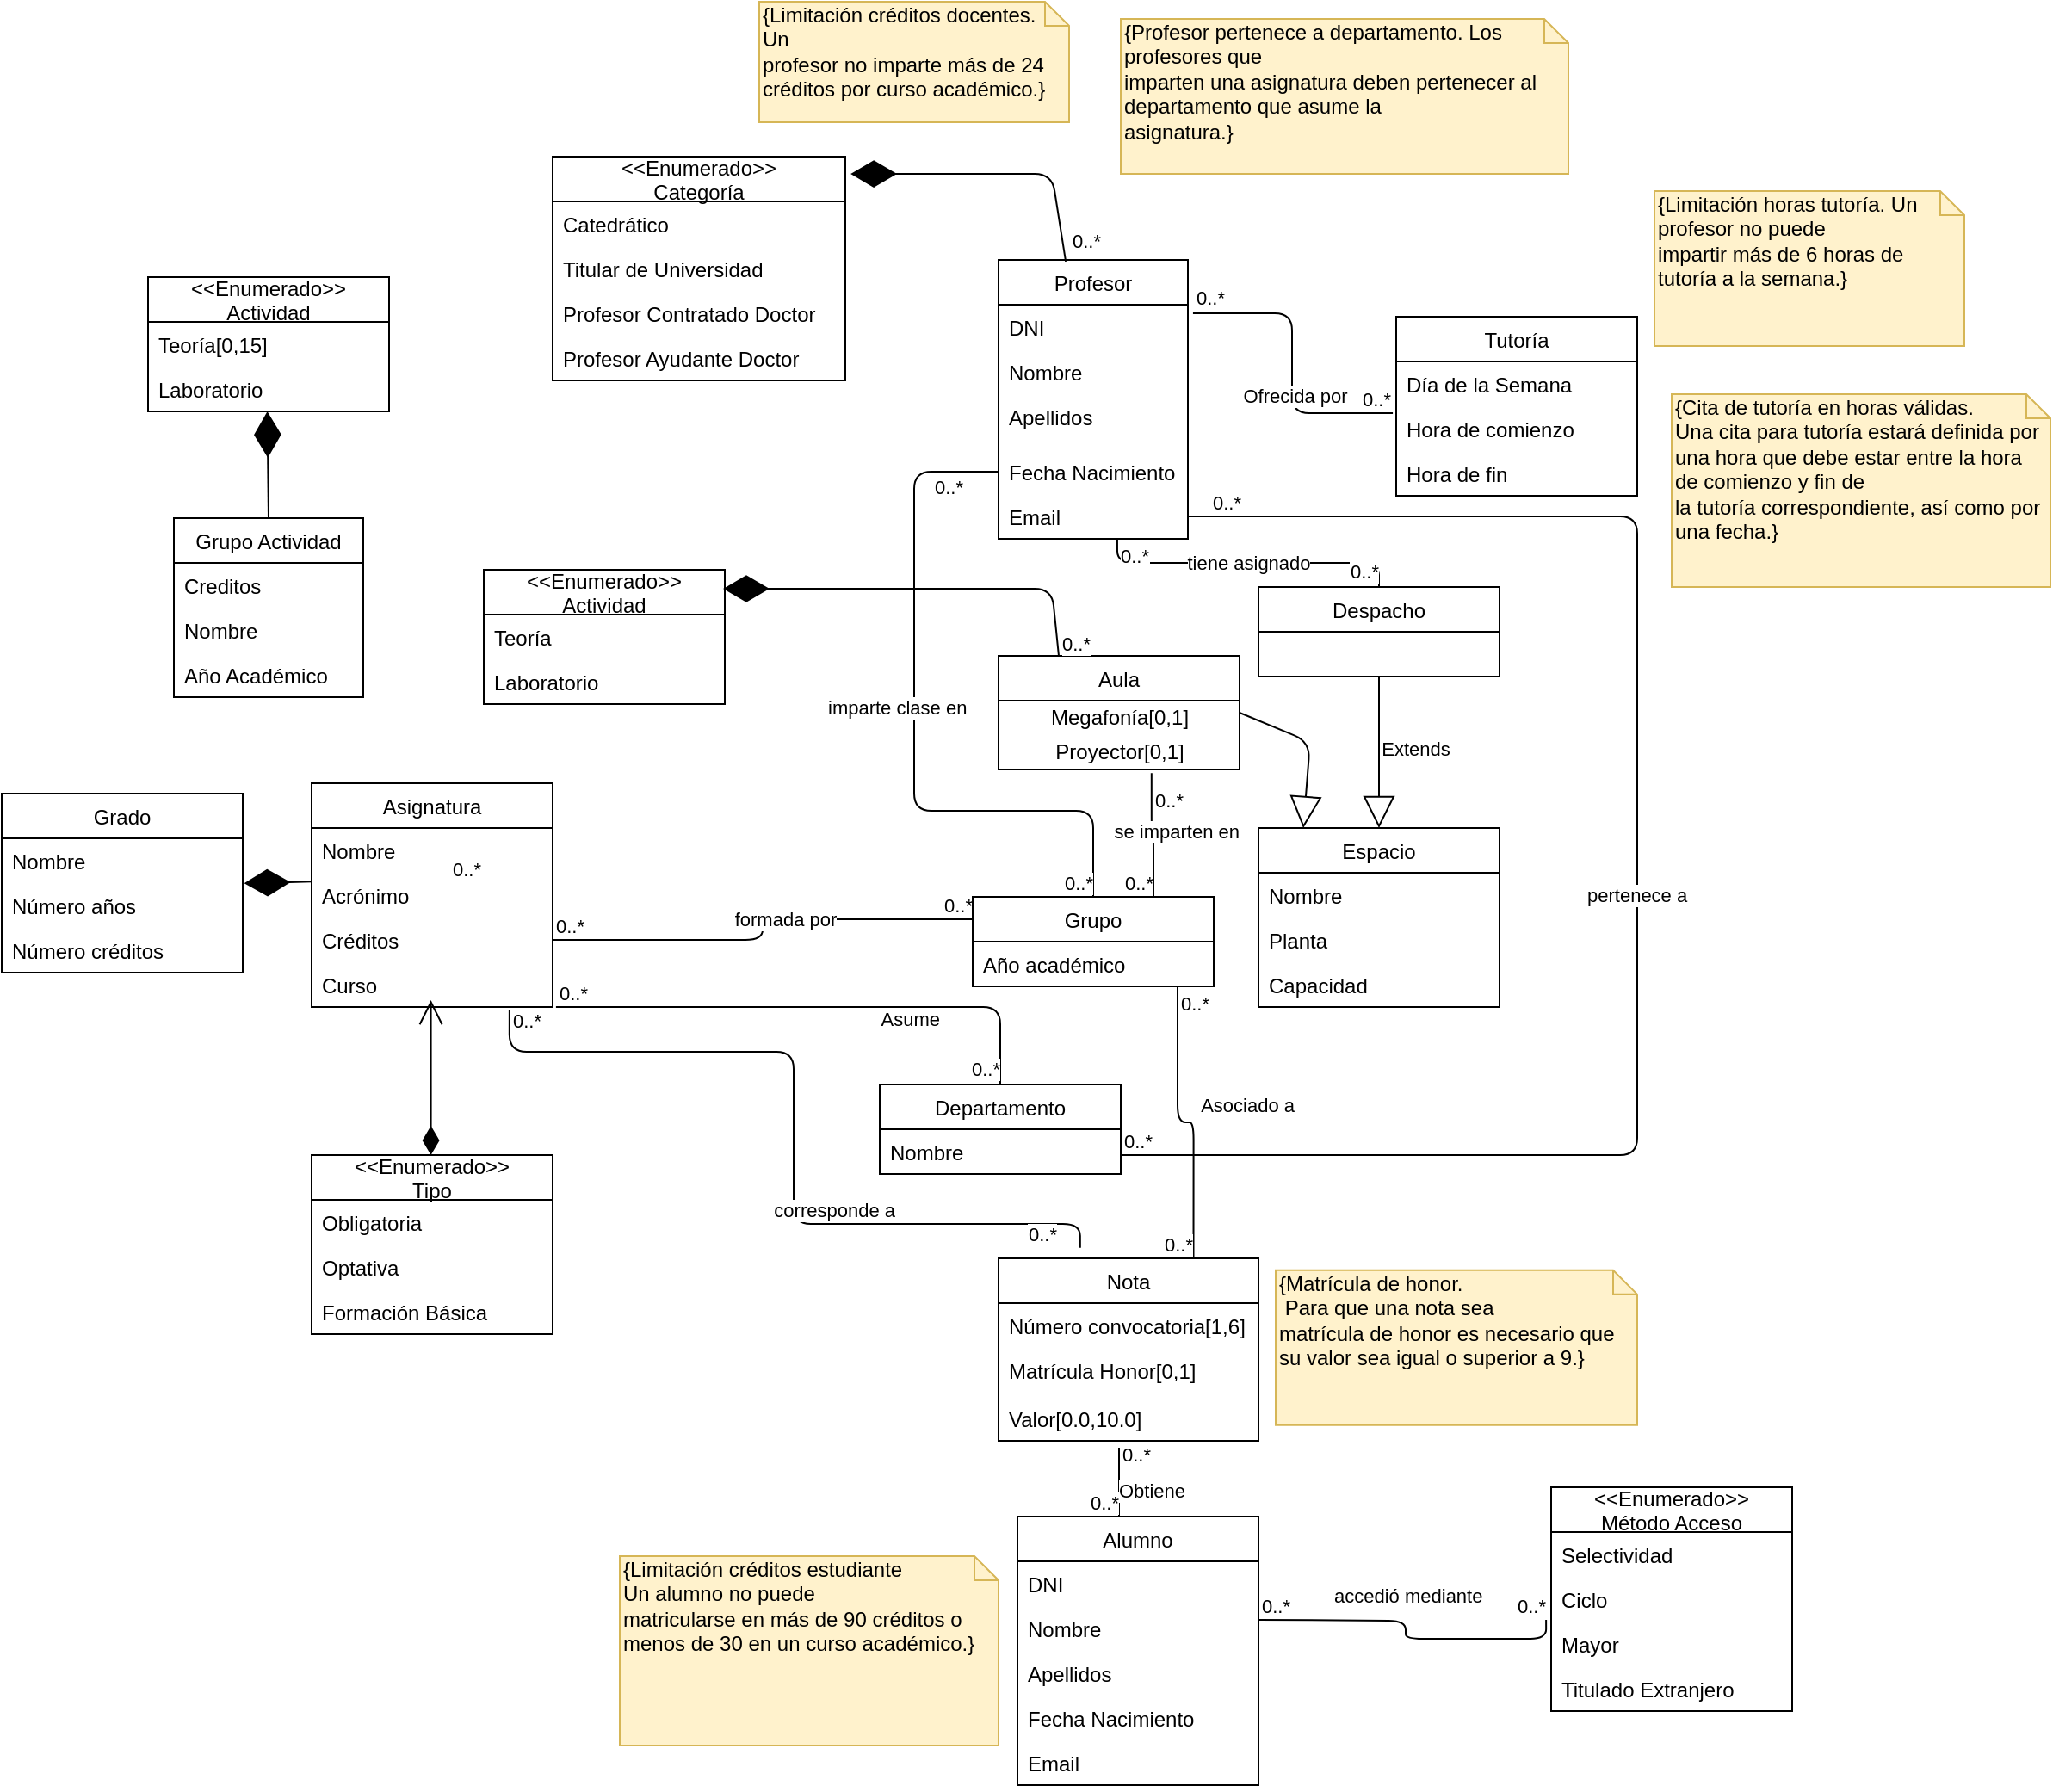 <mxfile version="13.8.0" type="github">
  <diagram id="QEgc3vgryEYt_oSjoKBz" name="Page-1">
    <mxGraphModel dx="2097" dy="2649" grid="1" gridSize="10" guides="1" tooltips="1" connect="1" arrows="1" fold="1" page="1" pageScale="1" pageWidth="827" pageHeight="1169" math="0" shadow="0">
      <root>
        <mxCell id="0" />
        <mxCell id="1" parent="0" />
        <mxCell id="kQikg4JIYIptDzOeMj-X-1" value="Profesor" style="swimlane;fontStyle=0;childLayout=stackLayout;horizontal=1;startSize=26;fillColor=none;horizontalStack=0;resizeParent=1;resizeParentMax=0;resizeLast=0;collapsible=1;marginBottom=0;" vertex="1" parent="1">
          <mxGeometry x="359" y="80" width="110" height="162" as="geometry">
            <mxRectangle x="359" y="80" width="80" height="26" as="alternateBounds" />
          </mxGeometry>
        </mxCell>
        <mxCell id="kQikg4JIYIptDzOeMj-X-2" value="DNI" style="text;strokeColor=none;fillColor=none;align=left;verticalAlign=top;spacingLeft=4;spacingRight=4;overflow=hidden;rotatable=0;points=[[0,0.5],[1,0.5]];portConstraint=eastwest;" vertex="1" parent="kQikg4JIYIptDzOeMj-X-1">
          <mxGeometry y="26" width="110" height="26" as="geometry" />
        </mxCell>
        <mxCell id="kQikg4JIYIptDzOeMj-X-3" value="Nombre" style="text;strokeColor=none;fillColor=none;align=left;verticalAlign=top;spacingLeft=4;spacingRight=4;overflow=hidden;rotatable=0;points=[[0,0.5],[1,0.5]];portConstraint=eastwest;" vertex="1" parent="kQikg4JIYIptDzOeMj-X-1">
          <mxGeometry y="52" width="110" height="26" as="geometry" />
        </mxCell>
        <mxCell id="kQikg4JIYIptDzOeMj-X-4" value="Apellidos&#xa;" style="text;strokeColor=none;fillColor=none;align=left;verticalAlign=top;spacingLeft=4;spacingRight=4;overflow=hidden;rotatable=0;points=[[0,0.5],[1,0.5]];portConstraint=eastwest;" vertex="1" parent="kQikg4JIYIptDzOeMj-X-1">
          <mxGeometry y="78" width="110" height="32" as="geometry" />
        </mxCell>
        <mxCell id="kQikg4JIYIptDzOeMj-X-12" value="Fecha Nacimiento" style="text;strokeColor=none;fillColor=none;align=left;verticalAlign=top;spacingLeft=4;spacingRight=4;overflow=hidden;rotatable=0;points=[[0,0.5],[1,0.5]];portConstraint=eastwest;" vertex="1" parent="kQikg4JIYIptDzOeMj-X-1">
          <mxGeometry y="110" width="110" height="26" as="geometry" />
        </mxCell>
        <mxCell id="kQikg4JIYIptDzOeMj-X-13" value="Email&#xa;" style="text;strokeColor=none;fillColor=none;align=left;verticalAlign=top;spacingLeft=4;spacingRight=4;overflow=hidden;rotatable=0;points=[[0,0.5],[1,0.5]];portConstraint=eastwest;" vertex="1" parent="kQikg4JIYIptDzOeMj-X-1">
          <mxGeometry y="136" width="110" height="26" as="geometry" />
        </mxCell>
        <mxCell id="kQikg4JIYIptDzOeMj-X-7" value="Tutoría" style="swimlane;fontStyle=0;childLayout=stackLayout;horizontal=1;startSize=26;fillColor=none;horizontalStack=0;resizeParent=1;resizeParentMax=0;resizeLast=0;collapsible=1;marginBottom=0;" vertex="1" parent="1">
          <mxGeometry x="590" y="113" width="140" height="104" as="geometry">
            <mxRectangle x="590" y="113" width="70" height="26" as="alternateBounds" />
          </mxGeometry>
        </mxCell>
        <mxCell id="kQikg4JIYIptDzOeMj-X-8" value="Día de la Semana" style="text;strokeColor=none;fillColor=none;align=left;verticalAlign=top;spacingLeft=4;spacingRight=4;overflow=hidden;rotatable=0;points=[[0,0.5],[1,0.5]];portConstraint=eastwest;" vertex="1" parent="kQikg4JIYIptDzOeMj-X-7">
          <mxGeometry y="26" width="140" height="26" as="geometry" />
        </mxCell>
        <mxCell id="kQikg4JIYIptDzOeMj-X-9" value="Hora de comienzo" style="text;strokeColor=none;fillColor=none;align=left;verticalAlign=top;spacingLeft=4;spacingRight=4;overflow=hidden;rotatable=0;points=[[0,0.5],[1,0.5]];portConstraint=eastwest;" vertex="1" parent="kQikg4JIYIptDzOeMj-X-7">
          <mxGeometry y="52" width="140" height="26" as="geometry" />
        </mxCell>
        <mxCell id="kQikg4JIYIptDzOeMj-X-10" value="Hora de fin" style="text;strokeColor=none;fillColor=none;align=left;verticalAlign=top;spacingLeft=4;spacingRight=4;overflow=hidden;rotatable=0;points=[[0,0.5],[1,0.5]];portConstraint=eastwest;" vertex="1" parent="kQikg4JIYIptDzOeMj-X-7">
          <mxGeometry y="78" width="140" height="26" as="geometry" />
        </mxCell>
        <mxCell id="kQikg4JIYIptDzOeMj-X-29" value="" style="endArrow=none;html=1;edgeStyle=orthogonalEdgeStyle;exitX=1.027;exitY=0.192;exitDx=0;exitDy=0;exitPerimeter=0;entryX=-0.014;entryY=0.154;entryDx=0;entryDy=0;entryPerimeter=0;" edge="1" parent="1" source="kQikg4JIYIptDzOeMj-X-2" target="kQikg4JIYIptDzOeMj-X-9">
          <mxGeometry relative="1" as="geometry">
            <mxPoint x="370" y="300" as="sourcePoint" />
            <mxPoint x="530" y="300" as="targetPoint" />
          </mxGeometry>
        </mxCell>
        <mxCell id="kQikg4JIYIptDzOeMj-X-30" value="0..*&lt;br&gt;" style="edgeLabel;resizable=0;html=1;align=left;verticalAlign=bottom;" connectable="0" vertex="1" parent="kQikg4JIYIptDzOeMj-X-29">
          <mxGeometry x="-1" relative="1" as="geometry" />
        </mxCell>
        <mxCell id="kQikg4JIYIptDzOeMj-X-31" value="0..*" style="edgeLabel;resizable=0;html=1;align=right;verticalAlign=bottom;" connectable="0" vertex="1" parent="kQikg4JIYIptDzOeMj-X-29">
          <mxGeometry x="1" relative="1" as="geometry" />
        </mxCell>
        <mxCell id="kQikg4JIYIptDzOeMj-X-32" value="Ofrecida por&lt;br&gt;" style="edgeLabel;html=1;align=center;verticalAlign=middle;resizable=0;points=[];" vertex="1" connectable="0" parent="kQikg4JIYIptDzOeMj-X-29">
          <mxGeometry x="0.212" y="1" relative="1" as="geometry">
            <mxPoint as="offset" />
          </mxGeometry>
        </mxCell>
        <mxCell id="kQikg4JIYIptDzOeMj-X-42" value="Extends" style="endArrow=block;endSize=16;endFill=0;html=1;exitX=0.5;exitY=1;exitDx=0;exitDy=0;entryX=0.5;entryY=0;entryDx=0;entryDy=0;" edge="1" parent="1" source="kQikg4JIYIptDzOeMj-X-38" target="kQikg4JIYIptDzOeMj-X-33">
          <mxGeometry x="0.167" y="23" width="160" relative="1" as="geometry">
            <mxPoint x="340" y="280" as="sourcePoint" />
            <mxPoint x="429" y="430" as="targetPoint" />
            <Array as="points">
              <mxPoint x="580" y="360" />
            </Array>
            <mxPoint x="-2" y="-10" as="offset" />
          </mxGeometry>
        </mxCell>
        <mxCell id="kQikg4JIYIptDzOeMj-X-59" value="&lt;span style=&quot;font-family: &amp;#34;helvetica&amp;#34; ; text-align: left&quot;&gt;tiene asignado&lt;br&gt;&lt;/span&gt;" style="endArrow=none;html=1;edgeStyle=orthogonalEdgeStyle;entryX=0.5;entryY=0;entryDx=0;entryDy=0;exitX=0.627;exitY=1;exitDx=0;exitDy=0;exitPerimeter=0;" edge="1" parent="1" source="kQikg4JIYIptDzOeMj-X-13" target="kQikg4JIYIptDzOeMj-X-38">
          <mxGeometry relative="1" as="geometry">
            <mxPoint x="340" y="280" as="sourcePoint" />
            <mxPoint x="500" y="280" as="targetPoint" />
          </mxGeometry>
        </mxCell>
        <mxCell id="kQikg4JIYIptDzOeMj-X-60" value="0..*" style="edgeLabel;resizable=0;html=1;align=left;verticalAlign=bottom;" connectable="0" vertex="1" parent="kQikg4JIYIptDzOeMj-X-59">
          <mxGeometry x="-1" relative="1" as="geometry">
            <mxPoint y="18" as="offset" />
          </mxGeometry>
        </mxCell>
        <mxCell id="kQikg4JIYIptDzOeMj-X-61" value="0..*" style="edgeLabel;resizable=0;html=1;align=right;verticalAlign=bottom;" connectable="0" vertex="1" parent="kQikg4JIYIptDzOeMj-X-59">
          <mxGeometry x="1" relative="1" as="geometry" />
        </mxCell>
        <mxCell id="kQikg4JIYIptDzOeMj-X-99" value="" style="endArrow=block;endSize=16;endFill=0;html=1;exitX=1;exitY=0.5;exitDx=0;exitDy=0;entryX=0.186;entryY=0;entryDx=0;entryDy=0;entryPerimeter=0;" edge="1" parent="1" source="kQikg4JIYIptDzOeMj-X-51" target="kQikg4JIYIptDzOeMj-X-33">
          <mxGeometry x="0.212" y="-31" width="160" relative="1" as="geometry">
            <mxPoint x="240" y="400" as="sourcePoint" />
            <mxPoint x="290" y="400.5" as="targetPoint" />
            <Array as="points">
              <mxPoint x="540" y="360" />
            </Array>
            <mxPoint as="offset" />
          </mxGeometry>
        </mxCell>
        <mxCell id="kQikg4JIYIptDzOeMj-X-65" value="&lt;&lt;Enumerado&gt;&gt;&#xa;Actividad" style="swimlane;fontStyle=0;childLayout=stackLayout;horizontal=1;startSize=26;fillColor=none;horizontalStack=0;resizeParent=1;resizeParentMax=0;resizeLast=0;collapsible=1;marginBottom=0;" vertex="1" parent="1">
          <mxGeometry x="60" y="260" width="140" height="78" as="geometry" />
        </mxCell>
        <mxCell id="kQikg4JIYIptDzOeMj-X-66" value="Teoría" style="text;strokeColor=none;fillColor=none;align=left;verticalAlign=top;spacingLeft=4;spacingRight=4;overflow=hidden;rotatable=0;points=[[0,0.5],[1,0.5]];portConstraint=eastwest;" vertex="1" parent="kQikg4JIYIptDzOeMj-X-65">
          <mxGeometry y="26" width="140" height="26" as="geometry" />
        </mxCell>
        <mxCell id="kQikg4JIYIptDzOeMj-X-67" value="Laboratorio" style="text;strokeColor=none;fillColor=none;align=left;verticalAlign=top;spacingLeft=4;spacingRight=4;overflow=hidden;rotatable=0;points=[[0,0.5],[1,0.5]];portConstraint=eastwest;" vertex="1" parent="kQikg4JIYIptDzOeMj-X-65">
          <mxGeometry y="52" width="140" height="26" as="geometry" />
        </mxCell>
        <mxCell id="kQikg4JIYIptDzOeMj-X-100" value="" style="endArrow=diamondThin;endFill=1;endSize=24;html=1;entryX=0.993;entryY=0.141;entryDx=0;entryDy=0;entryPerimeter=0;exitX=0.25;exitY=0;exitDx=0;exitDy=0;" edge="1" parent="1" source="kQikg4JIYIptDzOeMj-X-51" target="kQikg4JIYIptDzOeMj-X-65">
          <mxGeometry width="160" relative="1" as="geometry">
            <mxPoint x="420" y="271" as="sourcePoint" />
            <mxPoint x="200" y="310" as="targetPoint" />
            <Array as="points">
              <mxPoint x="390" y="271" />
            </Array>
          </mxGeometry>
        </mxCell>
        <mxCell id="kQikg4JIYIptDzOeMj-X-38" value="Despacho" style="swimlane;fontStyle=0;childLayout=stackLayout;horizontal=1;startSize=26;fillColor=none;horizontalStack=0;resizeParent=1;resizeParentMax=0;resizeLast=0;collapsible=1;marginBottom=0;" vertex="1" parent="1">
          <mxGeometry x="510" y="270" width="140" height="52" as="geometry" />
        </mxCell>
        <mxCell id="kQikg4JIYIptDzOeMj-X-33" value="Espacio" style="swimlane;fontStyle=0;childLayout=stackLayout;horizontal=1;startSize=26;fillColor=none;horizontalStack=0;resizeParent=1;resizeParentMax=0;resizeLast=0;collapsible=1;marginBottom=0;" vertex="1" parent="1">
          <mxGeometry x="510" y="410" width="140" height="104" as="geometry">
            <mxRectangle x="359" y="440" width="80" height="26" as="alternateBounds" />
          </mxGeometry>
        </mxCell>
        <mxCell id="kQikg4JIYIptDzOeMj-X-35" value="Nombre" style="text;strokeColor=none;fillColor=none;align=left;verticalAlign=top;spacingLeft=4;spacingRight=4;overflow=hidden;rotatable=0;points=[[0,0.5],[1,0.5]];portConstraint=eastwest;" vertex="1" parent="kQikg4JIYIptDzOeMj-X-33">
          <mxGeometry y="26" width="140" height="26" as="geometry" />
        </mxCell>
        <mxCell id="kQikg4JIYIptDzOeMj-X-34" value="Planta" style="text;strokeColor=none;fillColor=none;align=left;verticalAlign=top;spacingLeft=4;spacingRight=4;overflow=hidden;rotatable=0;points=[[0,0.5],[1,0.5]];portConstraint=eastwest;" vertex="1" parent="kQikg4JIYIptDzOeMj-X-33">
          <mxGeometry y="52" width="140" height="26" as="geometry" />
        </mxCell>
        <mxCell id="kQikg4JIYIptDzOeMj-X-36" value="Capacidad&#xa;" style="text;strokeColor=none;fillColor=none;align=left;verticalAlign=top;spacingLeft=4;spacingRight=4;overflow=hidden;rotatable=0;points=[[0,0.5],[1,0.5]];portConstraint=eastwest;" vertex="1" parent="kQikg4JIYIptDzOeMj-X-33">
          <mxGeometry y="78" width="140" height="26" as="geometry" />
        </mxCell>
        <mxCell id="kQikg4JIYIptDzOeMj-X-51" value="Aula" style="swimlane;fontStyle=0;childLayout=stackLayout;horizontal=1;startSize=26;fillColor=none;horizontalStack=0;resizeParent=1;resizeParentMax=0;resizeLast=0;collapsible=1;marginBottom=0;" vertex="1" parent="1">
          <mxGeometry x="359" y="310" width="140" height="66" as="geometry" />
        </mxCell>
        <mxCell id="kQikg4JIYIptDzOeMj-X-103" value="Megafonía[0,1]" style="text;html=1;align=center;verticalAlign=middle;resizable=0;points=[];autosize=1;" vertex="1" parent="kQikg4JIYIptDzOeMj-X-51">
          <mxGeometry y="26" width="140" height="20" as="geometry" />
        </mxCell>
        <mxCell id="kQikg4JIYIptDzOeMj-X-104" value="Proyector[0,1]" style="text;html=1;align=center;verticalAlign=middle;resizable=0;points=[];autosize=1;" vertex="1" parent="kQikg4JIYIptDzOeMj-X-51">
          <mxGeometry y="46" width="140" height="20" as="geometry" />
        </mxCell>
        <mxCell id="kQikg4JIYIptDzOeMj-X-106" value="&lt;div style=&quot;text-align: left&quot;&gt;&lt;span style=&quot;font-family: &amp;#34;helvetica&amp;#34;&quot;&gt;formada por&lt;/span&gt;&lt;br&gt;&lt;/div&gt;" style="endArrow=none;html=1;edgeStyle=orthogonalEdgeStyle;entryX=0;entryY=0.25;entryDx=0;entryDy=0;exitX=1;exitY=0.5;exitDx=0;exitDy=0;" edge="1" parent="1" source="kQikg4JIYIptDzOeMj-X-79" target="kQikg4JIYIptDzOeMj-X-94">
          <mxGeometry x="0.143" relative="1" as="geometry">
            <mxPoint x="200" y="462" as="sourcePoint" />
            <mxPoint x="340" y="461.5" as="targetPoint" />
            <Array as="points" />
            <mxPoint as="offset" />
          </mxGeometry>
        </mxCell>
        <mxCell id="kQikg4JIYIptDzOeMj-X-107" value="0..*" style="edgeLabel;resizable=0;html=1;align=left;verticalAlign=bottom;" connectable="0" vertex="1" parent="kQikg4JIYIptDzOeMj-X-106">
          <mxGeometry x="-1" relative="1" as="geometry" />
        </mxCell>
        <mxCell id="kQikg4JIYIptDzOeMj-X-108" value="0..*" style="edgeLabel;resizable=0;html=1;align=right;verticalAlign=bottom;" connectable="0" vertex="1" parent="kQikg4JIYIptDzOeMj-X-106">
          <mxGeometry x="1" relative="1" as="geometry" />
        </mxCell>
        <mxCell id="kQikg4JIYIptDzOeMj-X-110" value="" style="endArrow=none;html=1;edgeStyle=orthogonalEdgeStyle;exitX=0;exitY=0.5;exitDx=0;exitDy=0;entryX=0.5;entryY=0;entryDx=0;entryDy=0;" edge="1" parent="1" source="kQikg4JIYIptDzOeMj-X-12" target="kQikg4JIYIptDzOeMj-X-94">
          <mxGeometry relative="1" as="geometry">
            <mxPoint x="310" y="230" as="sourcePoint" />
            <mxPoint x="430" y="400" as="targetPoint" />
            <Array as="points">
              <mxPoint x="310" y="203" />
              <mxPoint x="310" y="400" />
              <mxPoint x="414" y="400" />
            </Array>
          </mxGeometry>
        </mxCell>
        <mxCell id="kQikg4JIYIptDzOeMj-X-111" value="0..*" style="edgeLabel;resizable=0;html=1;align=left;verticalAlign=bottom;" connectable="0" vertex="1" parent="kQikg4JIYIptDzOeMj-X-110">
          <mxGeometry x="-1" relative="1" as="geometry">
            <mxPoint x="-39" y="17" as="offset" />
          </mxGeometry>
        </mxCell>
        <mxCell id="kQikg4JIYIptDzOeMj-X-112" value="0..*" style="edgeLabel;resizable=0;html=1;align=right;verticalAlign=bottom;" connectable="0" vertex="1" parent="kQikg4JIYIptDzOeMj-X-110">
          <mxGeometry x="1" relative="1" as="geometry" />
        </mxCell>
        <mxCell id="kQikg4JIYIptDzOeMj-X-114" value="imparte clase en" style="edgeLabel;resizable=0;html=1;align=left;verticalAlign=bottom;" connectable="0" vertex="1" parent="1">
          <mxGeometry x="290" y="343" as="geometry">
            <mxPoint x="-32" y="5" as="offset" />
          </mxGeometry>
        </mxCell>
        <mxCell id="kQikg4JIYIptDzOeMj-X-19" value="&lt;&lt;Enumerado&gt;&gt;&#xa;Categoría" style="swimlane;fontStyle=0;childLayout=stackLayout;horizontal=1;startSize=26;fillColor=none;horizontalStack=0;resizeParent=1;resizeParentMax=0;resizeLast=0;collapsible=1;marginBottom=0;" vertex="1" parent="1">
          <mxGeometry x="100" y="20" width="170" height="130" as="geometry" />
        </mxCell>
        <mxCell id="kQikg4JIYIptDzOeMj-X-20" value="Catedrático" style="text;strokeColor=none;fillColor=none;align=left;verticalAlign=top;spacingLeft=4;spacingRight=4;overflow=hidden;rotatable=0;points=[[0,0.5],[1,0.5]];portConstraint=eastwest;" vertex="1" parent="kQikg4JIYIptDzOeMj-X-19">
          <mxGeometry y="26" width="170" height="26" as="geometry" />
        </mxCell>
        <mxCell id="kQikg4JIYIptDzOeMj-X-21" value="Titular de Universidad&#xa;" style="text;strokeColor=none;fillColor=none;align=left;verticalAlign=top;spacingLeft=4;spacingRight=4;overflow=hidden;rotatable=0;points=[[0,0.5],[1,0.5]];portConstraint=eastwest;" vertex="1" parent="kQikg4JIYIptDzOeMj-X-19">
          <mxGeometry y="52" width="170" height="26" as="geometry" />
        </mxCell>
        <mxCell id="kQikg4JIYIptDzOeMj-X-22" value="Profesor Contratado Doctor" style="text;strokeColor=none;fillColor=none;align=left;verticalAlign=top;spacingLeft=4;spacingRight=4;overflow=hidden;rotatable=0;points=[[0,0.5],[1,0.5]];portConstraint=eastwest;" vertex="1" parent="kQikg4JIYIptDzOeMj-X-19">
          <mxGeometry y="78" width="170" height="26" as="geometry" />
        </mxCell>
        <mxCell id="kQikg4JIYIptDzOeMj-X-23" value="Profesor Ayudante Doctor" style="text;strokeColor=none;fillColor=none;align=left;verticalAlign=top;spacingLeft=4;spacingRight=4;overflow=hidden;rotatable=0;points=[[0,0.5],[1,0.5]];portConstraint=eastwest;" vertex="1" parent="kQikg4JIYIptDzOeMj-X-19">
          <mxGeometry y="104" width="170" height="26" as="geometry" />
        </mxCell>
        <mxCell id="kQikg4JIYIptDzOeMj-X-115" value="" style="endArrow=diamondThin;endFill=1;endSize=24;html=1;entryX=1.018;entryY=0.077;entryDx=0;entryDy=0;entryPerimeter=0;exitX=0.355;exitY=0.006;exitDx=0;exitDy=0;exitPerimeter=0;" edge="1" parent="1" source="kQikg4JIYIptDzOeMj-X-1" target="kQikg4JIYIptDzOeMj-X-19">
          <mxGeometry width="160" relative="1" as="geometry">
            <mxPoint x="460" y="30" as="sourcePoint" />
            <mxPoint x="650" y="30" as="targetPoint" />
            <Array as="points">
              <mxPoint x="390" y="30" />
            </Array>
          </mxGeometry>
        </mxCell>
        <mxCell id="kQikg4JIYIptDzOeMj-X-94" value="Grupo" style="swimlane;fontStyle=0;childLayout=stackLayout;horizontal=1;startSize=26;fillColor=none;horizontalStack=0;resizeParent=1;resizeParentMax=0;resizeLast=0;collapsible=1;marginBottom=0;" vertex="1" parent="1">
          <mxGeometry x="344" y="450" width="140" height="52" as="geometry" />
        </mxCell>
        <mxCell id="kQikg4JIYIptDzOeMj-X-95" value="Año académico" style="text;strokeColor=none;fillColor=none;align=left;verticalAlign=top;spacingLeft=4;spacingRight=4;overflow=hidden;rotatable=0;points=[[0,0.5],[1,0.5]];portConstraint=eastwest;" vertex="1" parent="kQikg4JIYIptDzOeMj-X-94">
          <mxGeometry y="26" width="140" height="26" as="geometry" />
        </mxCell>
        <mxCell id="kQikg4JIYIptDzOeMj-X-119" value="Departamento" style="swimlane;fontStyle=0;childLayout=stackLayout;horizontal=1;startSize=26;fillColor=none;horizontalStack=0;resizeParent=1;resizeParentMax=0;resizeLast=0;collapsible=1;marginBottom=0;" vertex="1" parent="1">
          <mxGeometry x="290" y="559" width="140" height="52" as="geometry" />
        </mxCell>
        <mxCell id="kQikg4JIYIptDzOeMj-X-120" value="Nombre" style="text;strokeColor=none;fillColor=none;align=left;verticalAlign=top;spacingLeft=4;spacingRight=4;overflow=hidden;rotatable=0;points=[[0,0.5],[1,0.5]];portConstraint=eastwest;" vertex="1" parent="kQikg4JIYIptDzOeMj-X-119">
          <mxGeometry y="26" width="140" height="26" as="geometry" />
        </mxCell>
        <mxCell id="kQikg4JIYIptDzOeMj-X-123" value="" style="endArrow=none;html=1;edgeStyle=orthogonalEdgeStyle;entryX=0.5;entryY=0;entryDx=0;entryDy=0;exitX=1.014;exitY=1;exitDx=0;exitDy=0;exitPerimeter=0;" edge="1" parent="1" source="kQikg4JIYIptDzOeMj-X-80" target="kQikg4JIYIptDzOeMj-X-119">
          <mxGeometry relative="1" as="geometry">
            <mxPoint x="220" y="530" as="sourcePoint" />
            <mxPoint x="380" y="530" as="targetPoint" />
            <Array as="points">
              <mxPoint x="360" y="514" />
            </Array>
          </mxGeometry>
        </mxCell>
        <mxCell id="kQikg4JIYIptDzOeMj-X-124" value="0..*" style="edgeLabel;resizable=0;html=1;align=left;verticalAlign=bottom;" connectable="0" vertex="1" parent="kQikg4JIYIptDzOeMj-X-123">
          <mxGeometry x="-1" relative="1" as="geometry" />
        </mxCell>
        <mxCell id="kQikg4JIYIptDzOeMj-X-125" value="0..*" style="edgeLabel;resizable=0;html=1;align=right;verticalAlign=bottom;" connectable="0" vertex="1" parent="kQikg4JIYIptDzOeMj-X-123">
          <mxGeometry x="1" relative="1" as="geometry" />
        </mxCell>
        <mxCell id="kQikg4JIYIptDzOeMj-X-126" value="Asume" style="edgeLabel;resizable=0;html=1;align=right;verticalAlign=bottom;" connectable="0" vertex="1" parent="1">
          <mxGeometry x="290" y="540.0" as="geometry">
            <mxPoint x="35" y="-11" as="offset" />
          </mxGeometry>
        </mxCell>
        <mxCell id="kQikg4JIYIptDzOeMj-X-127" value="" style="endArrow=none;html=1;edgeStyle=orthogonalEdgeStyle;exitX=1;exitY=0.577;exitDx=0;exitDy=0;exitPerimeter=0;entryX=1;entryY=0.5;entryDx=0;entryDy=0;" edge="1" parent="1" source="kQikg4JIYIptDzOeMj-X-120" target="kQikg4JIYIptDzOeMj-X-13">
          <mxGeometry relative="1" as="geometry">
            <mxPoint x="440" y="600" as="sourcePoint" />
            <mxPoint x="730" y="240" as="targetPoint" />
            <Array as="points">
              <mxPoint x="730" y="600" />
              <mxPoint x="730" y="229" />
            </Array>
          </mxGeometry>
        </mxCell>
        <mxCell id="kQikg4JIYIptDzOeMj-X-128" value="0..*" style="edgeLabel;resizable=0;html=1;align=left;verticalAlign=bottom;" connectable="0" vertex="1" parent="kQikg4JIYIptDzOeMj-X-127">
          <mxGeometry x="-1" relative="1" as="geometry" />
        </mxCell>
        <mxCell id="kQikg4JIYIptDzOeMj-X-129" value="0..*" style="edgeLabel;resizable=0;html=1;align=right;verticalAlign=bottom;" connectable="0" vertex="1" parent="kQikg4JIYIptDzOeMj-X-127">
          <mxGeometry x="1" relative="1" as="geometry">
            <mxPoint x="31" as="offset" />
          </mxGeometry>
        </mxCell>
        <mxCell id="kQikg4JIYIptDzOeMj-X-131" value="pertenece a" style="edgeLabel;resizable=0;html=1;align=left;verticalAlign=bottom;" connectable="0" vertex="1" parent="1">
          <mxGeometry x="440" y="610.002" as="geometry">
            <mxPoint x="259" y="-153" as="offset" />
          </mxGeometry>
        </mxCell>
        <mxCell id="kQikg4JIYIptDzOeMj-X-147" value="accedió mediante" style="edgeLabel;resizable=0;html=1;align=left;verticalAlign=bottom;" connectable="0" vertex="1" parent="1">
          <mxGeometry x="220" y="800.002" as="geometry">
            <mxPoint x="332" y="64" as="offset" />
          </mxGeometry>
        </mxCell>
        <mxCell id="kQikg4JIYIptDzOeMj-X-139" value="&lt;&lt;Enumerado&gt;&gt;&#xa;Método Acceso" style="swimlane;fontStyle=0;childLayout=stackLayout;horizontal=1;startSize=26;fillColor=none;horizontalStack=0;resizeParent=1;resizeParentMax=0;resizeLast=0;collapsible=1;marginBottom=0;" vertex="1" parent="1">
          <mxGeometry x="680" y="793" width="140" height="130" as="geometry" />
        </mxCell>
        <mxCell id="kQikg4JIYIptDzOeMj-X-140" value="Selectividad" style="text;strokeColor=none;fillColor=none;align=left;verticalAlign=top;spacingLeft=4;spacingRight=4;overflow=hidden;rotatable=0;points=[[0,0.5],[1,0.5]];portConstraint=eastwest;" vertex="1" parent="kQikg4JIYIptDzOeMj-X-139">
          <mxGeometry y="26" width="140" height="26" as="geometry" />
        </mxCell>
        <mxCell id="kQikg4JIYIptDzOeMj-X-141" value="Ciclo" style="text;strokeColor=none;fillColor=none;align=left;verticalAlign=top;spacingLeft=4;spacingRight=4;overflow=hidden;rotatable=0;points=[[0,0.5],[1,0.5]];portConstraint=eastwest;" vertex="1" parent="kQikg4JIYIptDzOeMj-X-139">
          <mxGeometry y="52" width="140" height="26" as="geometry" />
        </mxCell>
        <mxCell id="kQikg4JIYIptDzOeMj-X-142" value="Mayor" style="text;strokeColor=none;fillColor=none;align=left;verticalAlign=top;spacingLeft=4;spacingRight=4;overflow=hidden;rotatable=0;points=[[0,0.5],[1,0.5]];portConstraint=eastwest;" vertex="1" parent="kQikg4JIYIptDzOeMj-X-139">
          <mxGeometry y="78" width="140" height="26" as="geometry" />
        </mxCell>
        <mxCell id="kQikg4JIYIptDzOeMj-X-143" value="Titulado Extranjero" style="text;strokeColor=none;fillColor=none;align=left;verticalAlign=top;spacingLeft=4;spacingRight=4;overflow=hidden;rotatable=0;points=[[0,0.5],[1,0.5]];portConstraint=eastwest;" vertex="1" parent="kQikg4JIYIptDzOeMj-X-139">
          <mxGeometry y="104" width="140" height="26" as="geometry" />
        </mxCell>
        <mxCell id="kQikg4JIYIptDzOeMj-X-155" value="Nota" style="swimlane;fontStyle=0;childLayout=stackLayout;horizontal=1;startSize=26;fillColor=none;horizontalStack=0;resizeParent=1;resizeParentMax=0;resizeLast=0;collapsible=1;marginBottom=0;" vertex="1" parent="1">
          <mxGeometry x="359" y="660" width="151" height="106" as="geometry" />
        </mxCell>
        <mxCell id="kQikg4JIYIptDzOeMj-X-156" value="Número convocatoria[1,6]" style="text;strokeColor=none;fillColor=none;align=left;verticalAlign=top;spacingLeft=4;spacingRight=4;overflow=hidden;rotatable=0;points=[[0,0.5],[1,0.5]];portConstraint=eastwest;" vertex="1" parent="kQikg4JIYIptDzOeMj-X-155">
          <mxGeometry y="26" width="151" height="26" as="geometry" />
        </mxCell>
        <mxCell id="kQikg4JIYIptDzOeMj-X-169" value="Matrícula Honor[0,1]" style="text;strokeColor=none;fillColor=none;align=left;verticalAlign=top;spacingLeft=4;spacingRight=4;overflow=hidden;rotatable=0;points=[[0,0.5],[1,0.5]];portConstraint=eastwest;" vertex="1" parent="kQikg4JIYIptDzOeMj-X-155">
          <mxGeometry y="52" width="151" height="28" as="geometry" />
        </mxCell>
        <mxCell id="kQikg4JIYIptDzOeMj-X-171" value="Valor[0.0,10.0]" style="text;strokeColor=none;fillColor=none;align=left;verticalAlign=top;spacingLeft=4;spacingRight=4;overflow=hidden;rotatable=0;points=[[0,0.5],[1,0.5]];portConstraint=eastwest;" vertex="1" parent="kQikg4JIYIptDzOeMj-X-155">
          <mxGeometry y="80" width="151" height="26" as="geometry" />
        </mxCell>
        <mxCell id="kQikg4JIYIptDzOeMj-X-162" value="" style="endArrow=none;html=1;edgeStyle=orthogonalEdgeStyle;entryX=0.314;entryY=-0.058;entryDx=0;entryDy=0;entryPerimeter=0;exitX=0.821;exitY=1.077;exitDx=0;exitDy=0;exitPerimeter=0;" edge="1" parent="1" source="kQikg4JIYIptDzOeMj-X-80" target="kQikg4JIYIptDzOeMj-X-155">
          <mxGeometry relative="1" as="geometry">
            <mxPoint x="180" y="540" as="sourcePoint" />
            <mxPoint x="400" y="640" as="targetPoint" />
            <Array as="points">
              <mxPoint x="175" y="540" />
              <mxPoint x="240" y="540" />
              <mxPoint x="240" y="640" />
              <mxPoint x="403" y="640" />
            </Array>
          </mxGeometry>
        </mxCell>
        <mxCell id="kQikg4JIYIptDzOeMj-X-163" value="0..*" style="edgeLabel;resizable=0;html=1;align=left;verticalAlign=bottom;" connectable="0" vertex="1" parent="kQikg4JIYIptDzOeMj-X-162">
          <mxGeometry x="-1" relative="1" as="geometry">
            <mxPoint y="14" as="offset" />
          </mxGeometry>
        </mxCell>
        <mxCell id="kQikg4JIYIptDzOeMj-X-164" value="0..*" style="edgeLabel;resizable=0;html=1;align=right;verticalAlign=bottom;" connectable="0" vertex="1" parent="kQikg4JIYIptDzOeMj-X-162">
          <mxGeometry x="1" relative="1" as="geometry">
            <mxPoint x="-12.96" as="offset" />
          </mxGeometry>
        </mxCell>
        <mxCell id="kQikg4JIYIptDzOeMj-X-165" value="corresponde a" style="edgeLabel;resizable=0;html=1;align=right;verticalAlign=bottom;" connectable="0" vertex="1" parent="1">
          <mxGeometry x="400.0" y="666.902" as="geometry">
            <mxPoint x="-101" y="-26" as="offset" />
          </mxGeometry>
        </mxCell>
        <mxCell id="kQikg4JIYIptDzOeMj-X-166" value="" style="endArrow=none;html=1;edgeStyle=orthogonalEdgeStyle;entryX=0.75;entryY=0;entryDx=0;entryDy=0;exitX=0.85;exitY=1;exitDx=0;exitDy=0;exitPerimeter=0;" edge="1" parent="1" source="kQikg4JIYIptDzOeMj-X-95" target="kQikg4JIYIptDzOeMj-X-155">
          <mxGeometry relative="1" as="geometry">
            <mxPoint x="464" y="535" as="sourcePoint" />
            <mxPoint x="468" y="634.5" as="targetPoint" />
          </mxGeometry>
        </mxCell>
        <mxCell id="kQikg4JIYIptDzOeMj-X-167" value="0..*" style="edgeLabel;resizable=0;html=1;align=left;verticalAlign=bottom;" connectable="0" vertex="1" parent="kQikg4JIYIptDzOeMj-X-166">
          <mxGeometry x="-1" relative="1" as="geometry">
            <mxPoint y="18" as="offset" />
          </mxGeometry>
        </mxCell>
        <mxCell id="kQikg4JIYIptDzOeMj-X-168" value="0..*" style="edgeLabel;resizable=0;html=1;align=right;verticalAlign=bottom;" connectable="0" vertex="1" parent="kQikg4JIYIptDzOeMj-X-166">
          <mxGeometry x="1" relative="1" as="geometry" />
        </mxCell>
        <mxCell id="kQikg4JIYIptDzOeMj-X-132" value="Alumno" style="swimlane;fontStyle=0;childLayout=stackLayout;horizontal=1;startSize=26;fillColor=none;horizontalStack=0;resizeParent=1;resizeParentMax=0;resizeLast=0;collapsible=1;marginBottom=0;" vertex="1" parent="1">
          <mxGeometry x="370" y="810" width="140" height="156" as="geometry" />
        </mxCell>
        <mxCell id="kQikg4JIYIptDzOeMj-X-133" value="DNI" style="text;strokeColor=none;fillColor=none;align=left;verticalAlign=top;spacingLeft=4;spacingRight=4;overflow=hidden;rotatable=0;points=[[0,0.5],[1,0.5]];portConstraint=eastwest;" vertex="1" parent="kQikg4JIYIptDzOeMj-X-132">
          <mxGeometry y="26" width="140" height="26" as="geometry" />
        </mxCell>
        <mxCell id="kQikg4JIYIptDzOeMj-X-134" value="Nombre" style="text;strokeColor=none;fillColor=none;align=left;verticalAlign=top;spacingLeft=4;spacingRight=4;overflow=hidden;rotatable=0;points=[[0,0.5],[1,0.5]];portConstraint=eastwest;" vertex="1" parent="kQikg4JIYIptDzOeMj-X-132">
          <mxGeometry y="52" width="140" height="26" as="geometry" />
        </mxCell>
        <mxCell id="kQikg4JIYIptDzOeMj-X-135" value="Apellidos" style="text;strokeColor=none;fillColor=none;align=left;verticalAlign=top;spacingLeft=4;spacingRight=4;overflow=hidden;rotatable=0;points=[[0,0.5],[1,0.5]];portConstraint=eastwest;" vertex="1" parent="kQikg4JIYIptDzOeMj-X-132">
          <mxGeometry y="78" width="140" height="26" as="geometry" />
        </mxCell>
        <mxCell id="kQikg4JIYIptDzOeMj-X-136" value="Fecha Nacimiento" style="text;strokeColor=none;fillColor=none;align=left;verticalAlign=top;spacingLeft=4;spacingRight=4;overflow=hidden;rotatable=0;points=[[0,0.5],[1,0.5]];portConstraint=eastwest;" vertex="1" parent="kQikg4JIYIptDzOeMj-X-132">
          <mxGeometry y="104" width="140" height="26" as="geometry" />
        </mxCell>
        <mxCell id="kQikg4JIYIptDzOeMj-X-137" value="Email" style="text;strokeColor=none;fillColor=none;align=left;verticalAlign=top;spacingLeft=4;spacingRight=4;overflow=hidden;rotatable=0;points=[[0,0.5],[1,0.5]];portConstraint=eastwest;" vertex="1" parent="kQikg4JIYIptDzOeMj-X-132">
          <mxGeometry y="130" width="140" height="26" as="geometry" />
        </mxCell>
        <mxCell id="kQikg4JIYIptDzOeMj-X-172" value="" style="endArrow=none;html=1;edgeStyle=orthogonalEdgeStyle;entryX=-0.021;entryY=0.962;entryDx=0;entryDy=0;entryPerimeter=0;" edge="1" parent="1" target="kQikg4JIYIptDzOeMj-X-141">
          <mxGeometry relative="1" as="geometry">
            <mxPoint x="510" y="870" as="sourcePoint" />
            <mxPoint x="670" y="870" as="targetPoint" />
          </mxGeometry>
        </mxCell>
        <mxCell id="kQikg4JIYIptDzOeMj-X-173" value="0..*" style="edgeLabel;resizable=0;html=1;align=left;verticalAlign=bottom;" connectable="0" vertex="1" parent="kQikg4JIYIptDzOeMj-X-172">
          <mxGeometry x="-1" relative="1" as="geometry" />
        </mxCell>
        <mxCell id="kQikg4JIYIptDzOeMj-X-174" value="0..*" style="edgeLabel;resizable=0;html=1;align=right;verticalAlign=bottom;" connectable="0" vertex="1" parent="kQikg4JIYIptDzOeMj-X-172">
          <mxGeometry x="1" relative="1" as="geometry" />
        </mxCell>
        <mxCell id="kQikg4JIYIptDzOeMj-X-176" value="" style="endArrow=none;html=1;edgeStyle=orthogonalEdgeStyle;" edge="1" parent="1">
          <mxGeometry relative="1" as="geometry">
            <mxPoint x="429" y="770" as="sourcePoint" />
            <mxPoint x="429" y="810" as="targetPoint" />
            <Array as="points">
              <mxPoint x="429" y="790" />
              <mxPoint x="429" y="790" />
            </Array>
          </mxGeometry>
        </mxCell>
        <mxCell id="kQikg4JIYIptDzOeMj-X-177" value="0..*" style="edgeLabel;resizable=0;html=1;align=left;verticalAlign=bottom;" connectable="0" vertex="1" parent="kQikg4JIYIptDzOeMj-X-176">
          <mxGeometry x="-1" relative="1" as="geometry">
            <mxPoint y="12" as="offset" />
          </mxGeometry>
        </mxCell>
        <mxCell id="kQikg4JIYIptDzOeMj-X-178" value="0..*" style="edgeLabel;resizable=0;html=1;align=right;verticalAlign=bottom;" connectable="0" vertex="1" parent="kQikg4JIYIptDzOeMj-X-176">
          <mxGeometry x="1" relative="1" as="geometry" />
        </mxCell>
        <mxCell id="kQikg4JIYIptDzOeMj-X-179" value="Obtiene" style="edgeLabel;resizable=0;html=1;align=left;verticalAlign=bottom;" connectable="0" vertex="1" parent="1">
          <mxGeometry x="450" y="790" as="geometry">
            <mxPoint x="-23" y="13" as="offset" />
          </mxGeometry>
        </mxCell>
        <mxCell id="kQikg4JIYIptDzOeMj-X-180" value="Asociado a" style="edgeLabel;resizable=0;html=1;align=right;verticalAlign=bottom;" connectable="0" vertex="1" parent="1">
          <mxGeometry x="482.25" y="669.7" as="geometry">
            <mxPoint x="49" y="-90" as="offset" />
          </mxGeometry>
        </mxCell>
        <mxCell id="kQikg4JIYIptDzOeMj-X-186" value="" style="endArrow=open;html=1;endSize=12;startArrow=diamondThin;startSize=14;startFill=1;edgeStyle=orthogonalEdgeStyle;align=left;verticalAlign=bottom;" edge="1" parent="1">
          <mxGeometry x="-0.556" y="30" relative="1" as="geometry">
            <mxPoint x="29.29" y="600" as="sourcePoint" />
            <mxPoint x="29.29" y="510" as="targetPoint" />
            <Array as="points">
              <mxPoint x="29.79" y="570" />
              <mxPoint x="29.79" y="570" />
            </Array>
            <mxPoint x="1" as="offset" />
          </mxGeometry>
        </mxCell>
        <mxCell id="kQikg4JIYIptDzOeMj-X-187" value="Grado" style="swimlane;fontStyle=0;childLayout=stackLayout;horizontal=1;startSize=26;fillColor=none;horizontalStack=0;resizeParent=1;resizeParentMax=0;resizeLast=0;collapsible=1;marginBottom=0;" vertex="1" parent="1">
          <mxGeometry x="-220" y="390" width="140" height="104" as="geometry" />
        </mxCell>
        <mxCell id="kQikg4JIYIptDzOeMj-X-188" value="Nombre" style="text;strokeColor=none;fillColor=none;align=left;verticalAlign=top;spacingLeft=4;spacingRight=4;overflow=hidden;rotatable=0;points=[[0,0.5],[1,0.5]];portConstraint=eastwest;" vertex="1" parent="kQikg4JIYIptDzOeMj-X-187">
          <mxGeometry y="26" width="140" height="26" as="geometry" />
        </mxCell>
        <mxCell id="kQikg4JIYIptDzOeMj-X-189" value="Número años" style="text;strokeColor=none;fillColor=none;align=left;verticalAlign=top;spacingLeft=4;spacingRight=4;overflow=hidden;rotatable=0;points=[[0,0.5],[1,0.5]];portConstraint=eastwest;" vertex="1" parent="kQikg4JIYIptDzOeMj-X-187">
          <mxGeometry y="52" width="140" height="26" as="geometry" />
        </mxCell>
        <mxCell id="kQikg4JIYIptDzOeMj-X-190" value="Número créditos" style="text;strokeColor=none;fillColor=none;align=left;verticalAlign=top;spacingLeft=4;spacingRight=4;overflow=hidden;rotatable=0;points=[[0,0.5],[1,0.5]];portConstraint=eastwest;" vertex="1" parent="kQikg4JIYIptDzOeMj-X-187">
          <mxGeometry y="78" width="140" height="26" as="geometry" />
        </mxCell>
        <mxCell id="kQikg4JIYIptDzOeMj-X-198" value="" style="endArrow=diamondThin;endFill=1;endSize=24;html=1;entryX=1.006;entryY=1.005;entryDx=0;entryDy=0;entryPerimeter=0;exitX=0.001;exitY=0.199;exitDx=0;exitDy=0;exitPerimeter=0;" edge="1" parent="1" source="kQikg4JIYIptDzOeMj-X-78" target="kQikg4JIYIptDzOeMj-X-188">
          <mxGeometry width="160" relative="1" as="geometry">
            <mxPoint x="-30" y="441.41" as="sourcePoint" />
            <mxPoint x="-70" y="441.59" as="targetPoint" />
          </mxGeometry>
        </mxCell>
        <mxCell id="kQikg4JIYIptDzOeMj-X-199" value="0..*&lt;br&gt;" style="edgeLabel;resizable=0;html=1;align=left;verticalAlign=bottom;" connectable="0" vertex="1" parent="1">
          <mxGeometry x="481.97" y="120.992" as="geometry">
            <mxPoint x="-82" y="-43" as="offset" />
          </mxGeometry>
        </mxCell>
        <mxCell id="kQikg4JIYIptDzOeMj-X-200" value="0..*&lt;br&gt;" style="edgeLabel;resizable=0;html=1;align=left;verticalAlign=bottom;" connectable="0" vertex="1" parent="1">
          <mxGeometry x="800.0" y="70.002" as="geometry">
            <mxPoint x="-406" y="241" as="offset" />
          </mxGeometry>
        </mxCell>
        <mxCell id="kQikg4JIYIptDzOeMj-X-201" value="0..*&lt;br&gt;" style="edgeLabel;resizable=0;html=1;align=left;verticalAlign=bottom;" connectable="0" vertex="1" parent="1">
          <mxGeometry x="400.0" y="353.002" as="geometry">
            <mxPoint x="-360" y="89" as="offset" />
          </mxGeometry>
        </mxCell>
        <mxCell id="kQikg4JIYIptDzOeMj-X-202" value="" style="endArrow=none;html=1;edgeStyle=orthogonalEdgeStyle;entryX=0.75;entryY=0;entryDx=0;entryDy=0;exitX=0.635;exitY=1.106;exitDx=0;exitDy=0;exitPerimeter=0;" edge="1" parent="1" source="kQikg4JIYIptDzOeMj-X-104" target="kQikg4JIYIptDzOeMj-X-94">
          <mxGeometry relative="1" as="geometry">
            <mxPoint x="450" y="396" as="sourcePoint" />
            <mxPoint x="450" y="439.1" as="targetPoint" />
          </mxGeometry>
        </mxCell>
        <mxCell id="kQikg4JIYIptDzOeMj-X-203" value="0..*" style="edgeLabel;resizable=0;html=1;align=left;verticalAlign=bottom;" connectable="0" vertex="1" parent="kQikg4JIYIptDzOeMj-X-202">
          <mxGeometry x="-1" relative="1" as="geometry">
            <mxPoint y="24" as="offset" />
          </mxGeometry>
        </mxCell>
        <mxCell id="kQikg4JIYIptDzOeMj-X-204" value="0..*" style="edgeLabel;resizable=0;html=1;align=right;verticalAlign=bottom;" connectable="0" vertex="1" parent="kQikg4JIYIptDzOeMj-X-202">
          <mxGeometry x="1" relative="1" as="geometry" />
        </mxCell>
        <mxCell id="kQikg4JIYIptDzOeMj-X-76" value="Asignatura" style="swimlane;fontStyle=0;childLayout=stackLayout;horizontal=1;startSize=26;fillColor=none;horizontalStack=0;resizeParent=1;resizeParentMax=0;resizeLast=0;collapsible=1;marginBottom=0;" vertex="1" parent="1">
          <mxGeometry x="-40" y="384" width="140" height="130" as="geometry" />
        </mxCell>
        <mxCell id="kQikg4JIYIptDzOeMj-X-77" value="Nombre&#xa;" style="text;strokeColor=none;fillColor=none;align=left;verticalAlign=top;spacingLeft=4;spacingRight=4;overflow=hidden;rotatable=0;points=[[0,0.5],[1,0.5]];portConstraint=eastwest;" vertex="1" parent="kQikg4JIYIptDzOeMj-X-76">
          <mxGeometry y="26" width="140" height="26" as="geometry" />
        </mxCell>
        <mxCell id="kQikg4JIYIptDzOeMj-X-78" value="Acrónimo" style="text;strokeColor=none;fillColor=none;align=left;verticalAlign=top;spacingLeft=4;spacingRight=4;overflow=hidden;rotatable=0;points=[[0,0.5],[1,0.5]];portConstraint=eastwest;" vertex="1" parent="kQikg4JIYIptDzOeMj-X-76">
          <mxGeometry y="52" width="140" height="26" as="geometry" />
        </mxCell>
        <mxCell id="kQikg4JIYIptDzOeMj-X-79" value="Créditos" style="text;strokeColor=none;fillColor=none;align=left;verticalAlign=top;spacingLeft=4;spacingRight=4;overflow=hidden;rotatable=0;points=[[0,0.5],[1,0.5]];portConstraint=eastwest;" vertex="1" parent="kQikg4JIYIptDzOeMj-X-76">
          <mxGeometry y="78" width="140" height="26" as="geometry" />
        </mxCell>
        <mxCell id="kQikg4JIYIptDzOeMj-X-80" value="Curso" style="text;strokeColor=none;fillColor=none;align=left;verticalAlign=top;spacingLeft=4;spacingRight=4;overflow=hidden;rotatable=0;points=[[0,0.5],[1,0.5]];portConstraint=eastwest;" vertex="1" parent="kQikg4JIYIptDzOeMj-X-76">
          <mxGeometry y="104" width="140" height="26" as="geometry" />
        </mxCell>
        <mxCell id="kQikg4JIYIptDzOeMj-X-216" value="se imparten en" style="edgeLabel;resizable=0;html=1;align=right;verticalAlign=bottom;" connectable="0" vertex="1" parent="1">
          <mxGeometry x="459" y="459.834" as="geometry">
            <mxPoint x="40" y="-39" as="offset" />
          </mxGeometry>
        </mxCell>
        <mxCell id="kQikg4JIYIptDzOeMj-X-205" value="Grupo Actividad" style="swimlane;fontStyle=0;childLayout=stackLayout;horizontal=1;startSize=26;fillColor=none;horizontalStack=0;resizeParent=1;resizeParentMax=0;resizeLast=0;collapsible=1;marginBottom=0;" vertex="1" parent="1">
          <mxGeometry x="-120" y="230" width="110" height="104" as="geometry" />
        </mxCell>
        <mxCell id="kQikg4JIYIptDzOeMj-X-206" value="Creditos" style="text;strokeColor=none;fillColor=none;align=left;verticalAlign=top;spacingLeft=4;spacingRight=4;overflow=hidden;rotatable=0;points=[[0,0.5],[1,0.5]];portConstraint=eastwest;" vertex="1" parent="kQikg4JIYIptDzOeMj-X-205">
          <mxGeometry y="26" width="110" height="26" as="geometry" />
        </mxCell>
        <mxCell id="kQikg4JIYIptDzOeMj-X-217" value="Nombre" style="text;strokeColor=none;fillColor=none;align=left;verticalAlign=top;spacingLeft=4;spacingRight=4;overflow=hidden;rotatable=0;points=[[0,0.5],[1,0.5]];portConstraint=eastwest;" vertex="1" parent="kQikg4JIYIptDzOeMj-X-205">
          <mxGeometry y="52" width="110" height="26" as="geometry" />
        </mxCell>
        <mxCell id="kQikg4JIYIptDzOeMj-X-218" value="Año Académico" style="text;strokeColor=none;fillColor=none;align=left;verticalAlign=top;spacingLeft=4;spacingRight=4;overflow=hidden;rotatable=0;points=[[0,0.5],[1,0.5]];portConstraint=eastwest;" vertex="1" parent="kQikg4JIYIptDzOeMj-X-205">
          <mxGeometry y="78" width="110" height="26" as="geometry" />
        </mxCell>
        <mxCell id="kQikg4JIYIptDzOeMj-X-219" value="&lt;&lt;Enumerado&gt;&gt;&#xa;Actividad" style="swimlane;fontStyle=0;childLayout=stackLayout;horizontal=1;startSize=26;fillColor=none;horizontalStack=0;resizeParent=1;resizeParentMax=0;resizeLast=0;collapsible=1;marginBottom=0;" vertex="1" parent="1">
          <mxGeometry x="-135" y="90" width="140" height="78" as="geometry" />
        </mxCell>
        <mxCell id="kQikg4JIYIptDzOeMj-X-220" value="Teoría[0,15]" style="text;strokeColor=none;fillColor=none;align=left;verticalAlign=top;spacingLeft=4;spacingRight=4;overflow=hidden;rotatable=0;points=[[0,0.5],[1,0.5]];portConstraint=eastwest;" vertex="1" parent="kQikg4JIYIptDzOeMj-X-219">
          <mxGeometry y="26" width="140" height="26" as="geometry" />
        </mxCell>
        <mxCell id="kQikg4JIYIptDzOeMj-X-221" value="Laboratorio" style="text;strokeColor=none;fillColor=none;align=left;verticalAlign=top;spacingLeft=4;spacingRight=4;overflow=hidden;rotatable=0;points=[[0,0.5],[1,0.5]];portConstraint=eastwest;" vertex="1" parent="kQikg4JIYIptDzOeMj-X-219">
          <mxGeometry y="52" width="140" height="26" as="geometry" />
        </mxCell>
        <mxCell id="kQikg4JIYIptDzOeMj-X-222" value="" style="endArrow=diamondThin;endFill=1;endSize=24;html=1;exitX=0.5;exitY=0;exitDx=0;exitDy=0;" edge="1" parent="1" source="kQikg4JIYIptDzOeMj-X-205">
          <mxGeometry width="160" relative="1" as="geometry">
            <mxPoint x="-65.71" y="208" as="sourcePoint" />
            <mxPoint x="-65.71" y="168" as="targetPoint" />
          </mxGeometry>
        </mxCell>
        <mxCell id="kQikg4JIYIptDzOeMj-X-223" value="{Limitación créditos docentes.&lt;br&gt;Un&lt;br/&gt;profesor no imparte más de 24 créditos por curso académico.}" style="shape=note;whiteSpace=wrap;html=1;size=14;verticalAlign=top;align=left;spacingTop=-6;fillColor=#fff2cc;strokeColor=#d6b656;" vertex="1" parent="1">
          <mxGeometry x="220" y="-70" width="180" height="70" as="geometry" />
        </mxCell>
        <mxCell id="kQikg4JIYIptDzOeMj-X-224" value="{Profesor pertenece a departamento. Los profesores que&lt;br&gt;imparten una asignatura deben pertenecer al departamento que asume la&lt;br&gt;asignatura.}" style="shape=note;whiteSpace=wrap;html=1;size=14;verticalAlign=top;align=left;spacingTop=-6;fillColor=#fff2cc;strokeColor=#d6b656;" vertex="1" parent="1">
          <mxGeometry x="430" y="-60" width="260" height="90" as="geometry" />
        </mxCell>
        <mxCell id="kQikg4JIYIptDzOeMj-X-225" value="{Limitación créditos estudiante&lt;br&gt;Un alumno no puede&lt;br/&gt;matricularse en más de 90 créditos o menos de 30 en un curso académico.}" style="shape=note;whiteSpace=wrap;html=1;size=14;verticalAlign=top;align=left;spacingTop=-6;fillColor=#fff2cc;strokeColor=#d6b656;" vertex="1" parent="1">
          <mxGeometry x="139" y="833" width="220" height="110" as="geometry" />
        </mxCell>
        <mxCell id="kQikg4JIYIptDzOeMj-X-230" value="{Cita de tutoría en horas válidas. &lt;br&gt;Una cita para tutoría estará definida por una hora que debe estar entre la hora de comienzo y fin de&lt;br&gt;la tutoría correspondiente, así como por una fecha.}" style="shape=note;whiteSpace=wrap;html=1;size=14;verticalAlign=top;align=left;spacingTop=-6;fillColor=#fff2cc;strokeColor=#d6b656;" vertex="1" parent="1">
          <mxGeometry x="750" y="158" width="220" height="112" as="geometry" />
        </mxCell>
        <mxCell id="kQikg4JIYIptDzOeMj-X-232" value="{Limitación horas tutoría. Un profesor no puede&lt;br/&gt;impartir más de 6 horas de tutoría a la semana.}" style="shape=note;whiteSpace=wrap;html=1;size=14;verticalAlign=top;align=left;spacingTop=-6;fillColor=#fff2cc;strokeColor=#d6b656;" vertex="1" parent="1">
          <mxGeometry x="740" y="40" width="180" height="90" as="geometry" />
        </mxCell>
        <mxCell id="kQikg4JIYIptDzOeMj-X-234" value="{Matrícula de honor.&lt;br&gt;&amp;nbsp;Para que una nota sea&lt;br/&gt;matrícula de honor es necesario que su valor sea igual o superior a 9.}" style="shape=note;whiteSpace=wrap;html=1;size=14;verticalAlign=top;align=left;spacingTop=-6;fillColor=#fff2cc;strokeColor=#d6b656;" vertex="1" parent="1">
          <mxGeometry x="520" y="666.9" width="210" height="90" as="geometry" />
        </mxCell>
        <mxCell id="kQikg4JIYIptDzOeMj-X-83" value="&lt;&lt;Enumerado&gt;&gt;&#xa;Tipo" style="swimlane;fontStyle=0;childLayout=stackLayout;horizontal=1;startSize=26;fillColor=none;horizontalStack=0;resizeParent=1;resizeParentMax=0;resizeLast=0;collapsible=1;marginBottom=0;" vertex="1" parent="1">
          <mxGeometry x="-40" y="600" width="140" height="104" as="geometry" />
        </mxCell>
        <mxCell id="kQikg4JIYIptDzOeMj-X-84" value="Obligatoria" style="text;strokeColor=none;fillColor=none;align=left;verticalAlign=top;spacingLeft=4;spacingRight=4;overflow=hidden;rotatable=0;points=[[0,0.5],[1,0.5]];portConstraint=eastwest;" vertex="1" parent="kQikg4JIYIptDzOeMj-X-83">
          <mxGeometry y="26" width="140" height="26" as="geometry" />
        </mxCell>
        <mxCell id="kQikg4JIYIptDzOeMj-X-85" value="Optativa" style="text;strokeColor=none;fillColor=none;align=left;verticalAlign=top;spacingLeft=4;spacingRight=4;overflow=hidden;rotatable=0;points=[[0,0.5],[1,0.5]];portConstraint=eastwest;" vertex="1" parent="kQikg4JIYIptDzOeMj-X-83">
          <mxGeometry y="52" width="140" height="26" as="geometry" />
        </mxCell>
        <mxCell id="kQikg4JIYIptDzOeMj-X-86" value="Formación Básica&#xa;" style="text;strokeColor=none;fillColor=none;align=left;verticalAlign=top;spacingLeft=4;spacingRight=4;overflow=hidden;rotatable=0;points=[[0,0.5],[1,0.5]];portConstraint=eastwest;" vertex="1" parent="kQikg4JIYIptDzOeMj-X-83">
          <mxGeometry y="78" width="140" height="26" as="geometry" />
        </mxCell>
      </root>
    </mxGraphModel>
  </diagram>
</mxfile>
